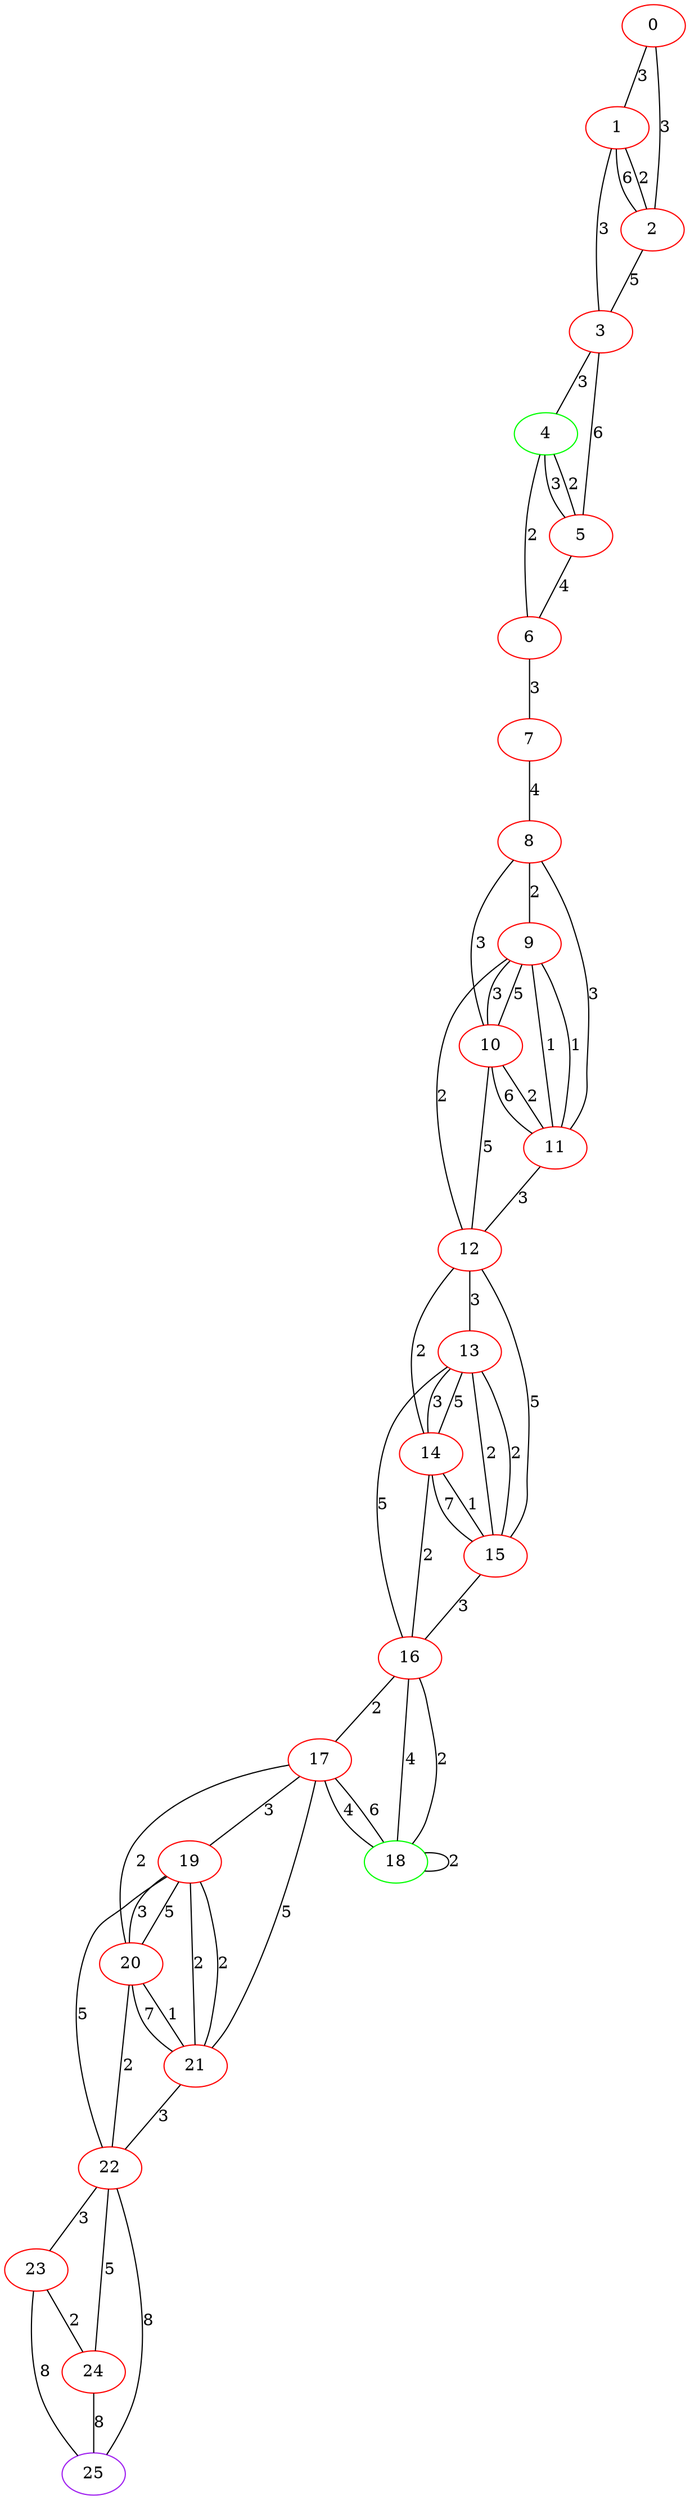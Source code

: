 graph "" {
0 [color=red, weight=1];
1 [color=red, weight=1];
2 [color=red, weight=1];
3 [color=red, weight=1];
4 [color=green, weight=2];
5 [color=red, weight=1];
6 [color=red, weight=1];
7 [color=red, weight=1];
8 [color=red, weight=1];
9 [color=red, weight=1];
10 [color=red, weight=1];
11 [color=red, weight=1];
12 [color=red, weight=1];
13 [color=red, weight=1];
14 [color=red, weight=1];
15 [color=red, weight=1];
16 [color=red, weight=1];
17 [color=red, weight=1];
18 [color=green, weight=2];
19 [color=red, weight=1];
20 [color=red, weight=1];
21 [color=red, weight=1];
22 [color=red, weight=1];
23 [color=red, weight=1];
24 [color=red, weight=1];
25 [color=purple, weight=4];
0 -- 1  [key=0, label=3];
0 -- 2  [key=0, label=3];
1 -- 2  [key=0, label=6];
1 -- 2  [key=1, label=2];
1 -- 3  [key=0, label=3];
2 -- 3  [key=0, label=5];
3 -- 4  [key=0, label=3];
3 -- 5  [key=0, label=6];
4 -- 5  [key=0, label=3];
4 -- 5  [key=1, label=2];
4 -- 6  [key=0, label=2];
5 -- 6  [key=0, label=4];
6 -- 7  [key=0, label=3];
7 -- 8  [key=0, label=4];
8 -- 9  [key=0, label=2];
8 -- 10  [key=0, label=3];
8 -- 11  [key=0, label=3];
9 -- 10  [key=0, label=3];
9 -- 10  [key=1, label=5];
9 -- 11  [key=0, label=1];
9 -- 11  [key=1, label=1];
9 -- 12  [key=0, label=2];
10 -- 11  [key=0, label=2];
10 -- 11  [key=1, label=6];
10 -- 12  [key=0, label=5];
11 -- 12  [key=0, label=3];
12 -- 13  [key=0, label=3];
12 -- 14  [key=0, label=2];
12 -- 15  [key=0, label=5];
13 -- 16  [key=0, label=5];
13 -- 14  [key=0, label=3];
13 -- 14  [key=1, label=5];
13 -- 15  [key=0, label=2];
13 -- 15  [key=1, label=2];
14 -- 16  [key=0, label=2];
14 -- 15  [key=0, label=1];
14 -- 15  [key=1, label=7];
15 -- 16  [key=0, label=3];
16 -- 17  [key=0, label=2];
16 -- 18  [key=0, label=2];
16 -- 18  [key=1, label=4];
17 -- 18  [key=0, label=4];
17 -- 18  [key=1, label=6];
17 -- 19  [key=0, label=3];
17 -- 20  [key=0, label=2];
17 -- 21  [key=0, label=5];
18 -- 18  [key=0, label=2];
19 -- 20  [key=0, label=3];
19 -- 20  [key=1, label=5];
19 -- 21  [key=0, label=2];
19 -- 21  [key=1, label=2];
19 -- 22  [key=0, label=5];
20 -- 21  [key=0, label=1];
20 -- 21  [key=1, label=7];
20 -- 22  [key=0, label=2];
21 -- 22  [key=0, label=3];
22 -- 23  [key=0, label=3];
22 -- 24  [key=0, label=5];
22 -- 25  [key=0, label=8];
23 -- 24  [key=0, label=2];
23 -- 25  [key=0, label=8];
24 -- 25  [key=0, label=8];
}
